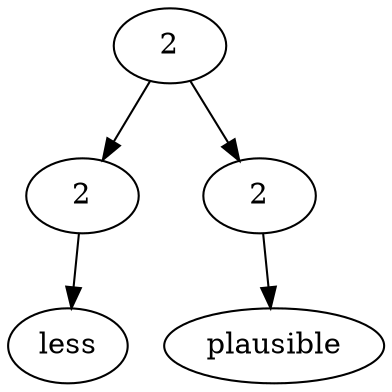 digraph G{Node0 [label="2"]
Node0 -> Node1
Node0 -> Node3
Node1 [label="2"]
Node1 -> Node2
Node3 [label="2"]
Node3 -> Node4
Node2 [label="less"]
Node4 [label="plausible"]
}